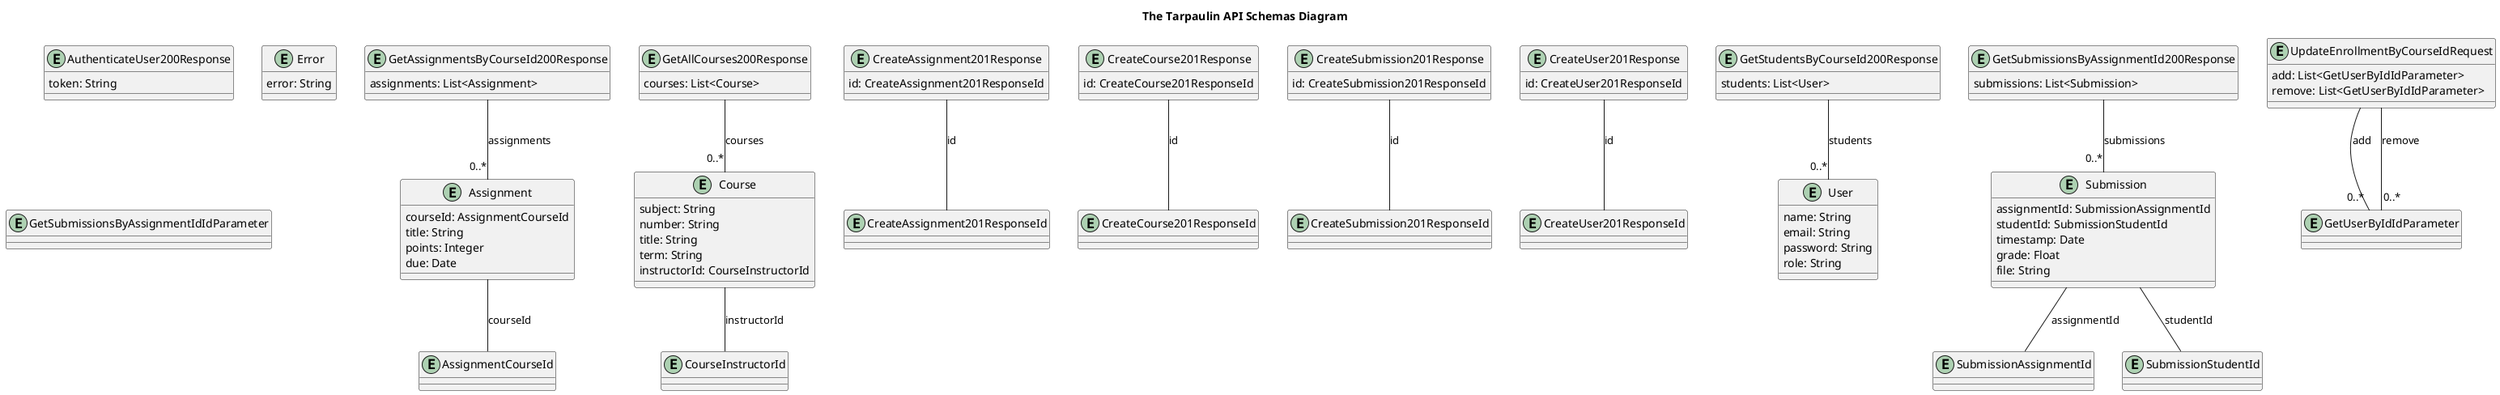 @startuml

title The Tarpaulin API Schemas Diagram

entity Assignment {
    courseId: AssignmentCourseId
    title: String
    points: Integer
    due: Date
}

entity AssignmentCourseId {
}

entity AuthenticateUser200Response {
    token: String
}

entity Course {
    subject: String
    number: String
    title: String
    term: String
    instructorId: CourseInstructorId
}

entity CourseInstructorId {
}

entity CreateAssignment201Response {
    id: CreateAssignment201ResponseId
}

entity CreateAssignment201ResponseId {
}

entity CreateCourse201Response {
    id: CreateCourse201ResponseId
}

entity CreateCourse201ResponseId {
}

entity CreateSubmission201Response {
    id: CreateSubmission201ResponseId
}

entity CreateSubmission201ResponseId {
}

entity CreateUser201Response {
    id: CreateUser201ResponseId
}

entity CreateUser201ResponseId {
}

entity Error {
    error: String
}

entity GetAllCourses200Response {
    courses: List<Course>
}

entity GetAssignmentsByCourseId200Response {
    assignments: List<Assignment>
}

entity GetStudentsByCourseId200Response {
    students: List<User>
}

entity GetSubmissionsByAssignmentId200Response {
    submissions: List<Submission>
}

entity GetSubmissionsByAssignmentIdIdParameter {
}

entity GetUserByIdIdParameter {
}

entity Submission {
    assignmentId: SubmissionAssignmentId
    studentId: SubmissionStudentId
    timestamp: Date
    grade: Float
    file: String
}

entity SubmissionAssignmentId {
}

entity SubmissionStudentId {
}

entity UpdateEnrollmentByCourseIdRequest {
    add: List<GetUserByIdIdParameter>
    remove: List<GetUserByIdIdParameter>
}

entity User {
    name: String
    email: String
    password: String
    role: String
}


GetAllCourses200Response -- "0..*" Course : courses
GetAssignmentsByCourseId200Response -- "0..*" Assignment : assignments
CreateAssignment201Response -- CreateAssignment201ResponseId : id
GetStudentsByCourseId200Response -- "0..*" User : students
CreateSubmission201Response -- CreateSubmission201ResponseId : id
Assignment -- AssignmentCourseId : courseId
GetSubmissionsByAssignmentId200Response -- "0..*" Submission : submissions
Course -- CourseInstructorId : instructorId
CreateCourse201Response -- CreateCourse201ResponseId : id
Submission -- SubmissionAssignmentId : assignmentId
Submission -- SubmissionStudentId : studentId
CreateUser201Response -- CreateUser201ResponseId : id
UpdateEnrollmentByCourseIdRequest -- "0..*" GetUserByIdIdParameter : add
UpdateEnrollmentByCourseIdRequest -- "0..*" GetUserByIdIdParameter : remove

@enduml